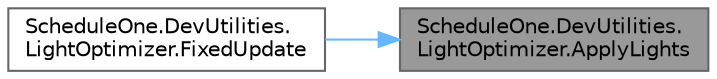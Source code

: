 digraph "ScheduleOne.DevUtilities.LightOptimizer.ApplyLights"
{
 // LATEX_PDF_SIZE
  bgcolor="transparent";
  edge [fontname=Helvetica,fontsize=10,labelfontname=Helvetica,labelfontsize=10];
  node [fontname=Helvetica,fontsize=10,shape=box,height=0.2,width=0.4];
  rankdir="RL";
  Node1 [id="Node000001",label="ScheduleOne.DevUtilities.\lLightOptimizer.ApplyLights",height=0.2,width=0.4,color="gray40", fillcolor="grey60", style="filled", fontcolor="black",tooltip=" "];
  Node1 -> Node2 [id="edge1_Node000001_Node000002",dir="back",color="steelblue1",style="solid",tooltip=" "];
  Node2 [id="Node000002",label="ScheduleOne.DevUtilities.\lLightOptimizer.FixedUpdate",height=0.2,width=0.4,color="grey40", fillcolor="white", style="filled",URL="$class_schedule_one_1_1_dev_utilities_1_1_light_optimizer.html#af9f5bdeee8c6574268d413e745a40c31",tooltip=" "];
}
